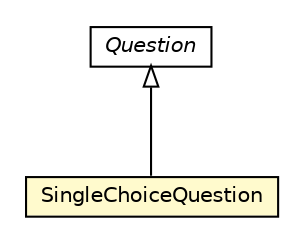 #!/usr/local/bin/dot
#
# Class diagram 
# Generated by UMLGraph version R5_6-24-gf6e263 (http://www.umlgraph.org/)
#

digraph G {
	edge [fontname="Helvetica",fontsize=10,labelfontname="Helvetica",labelfontsize=10];
	node [fontname="Helvetica",fontsize=10,shape=plaintext];
	nodesep=0.25;
	ranksep=0.5;
	// org.universAAL.ontology.questionnaire.SingleChoiceQuestion
	c328240 [label=<<table title="org.universAAL.ontology.questionnaire.SingleChoiceQuestion" border="0" cellborder="1" cellspacing="0" cellpadding="2" port="p" bgcolor="lemonChiffon" href="./SingleChoiceQuestion.html">
		<tr><td><table border="0" cellspacing="0" cellpadding="1">
<tr><td align="center" balign="center"> SingleChoiceQuestion </td></tr>
		</table></td></tr>
		</table>>, URL="./SingleChoiceQuestion.html", fontname="Helvetica", fontcolor="black", fontsize=10.0];
	// org.universAAL.ontology.questionnaire.Question
	c328243 [label=<<table title="org.universAAL.ontology.questionnaire.Question" border="0" cellborder="1" cellspacing="0" cellpadding="2" port="p" href="./Question.html">
		<tr><td><table border="0" cellspacing="0" cellpadding="1">
<tr><td align="center" balign="center"><font face="Helvetica-Oblique"> Question </font></td></tr>
		</table></td></tr>
		</table>>, URL="./Question.html", fontname="Helvetica", fontcolor="black", fontsize=10.0];
	//org.universAAL.ontology.questionnaire.SingleChoiceQuestion extends org.universAAL.ontology.questionnaire.Question
	c328243:p -> c328240:p [dir=back,arrowtail=empty];
}

